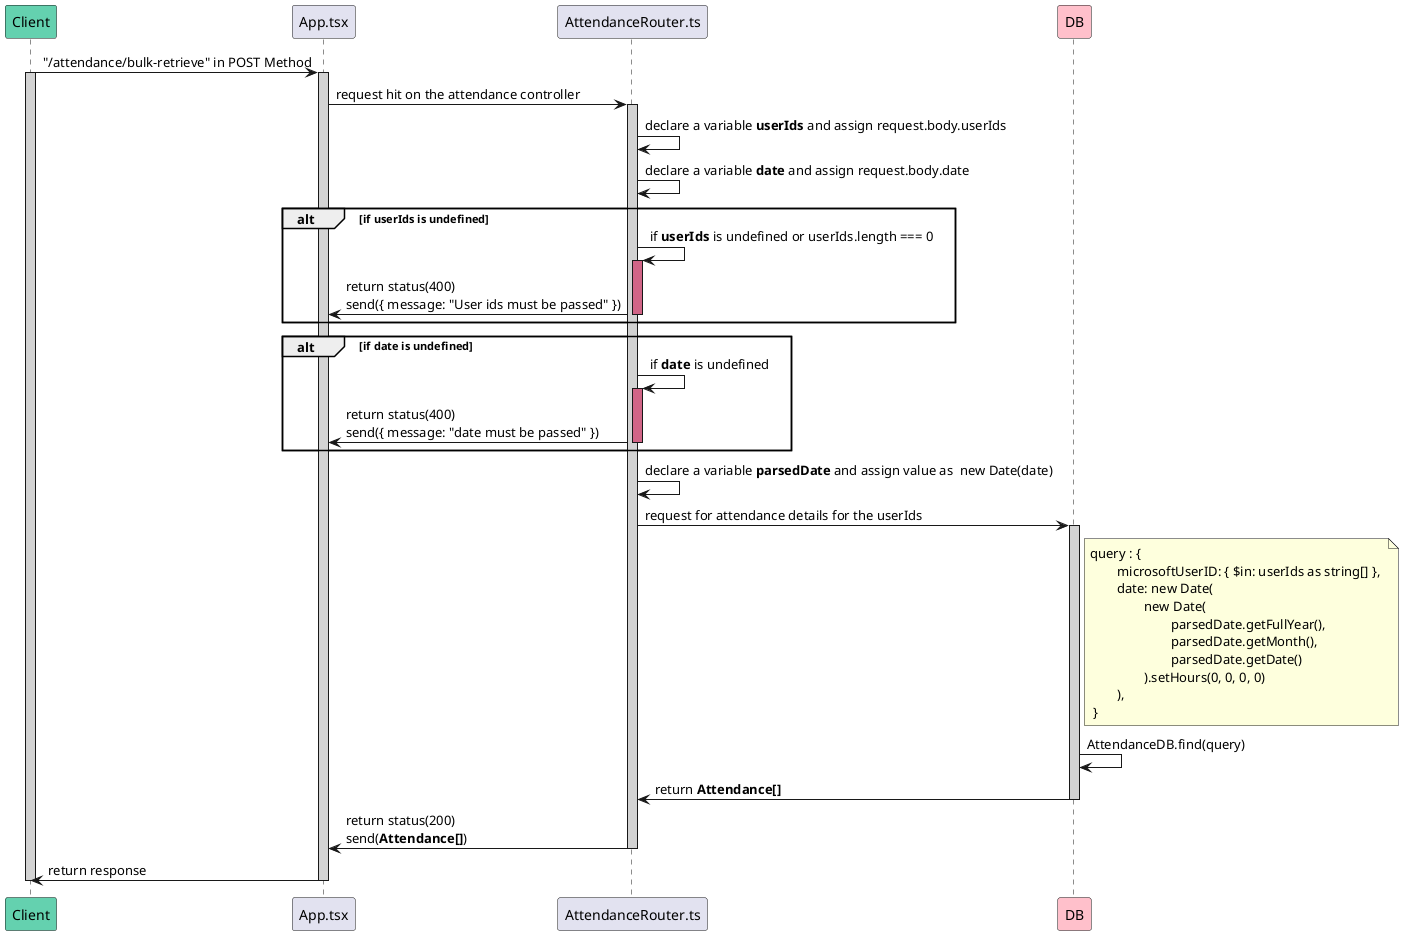 @startuml client-AttendanceRouter.ts

participant Client #64D1AF
participant App.tsx
participant AttendanceRouter.ts
participant DB #FFC0CB

Client -> App.tsx : "/attendance/bulk-retrieve" in POST Method
activate Client #D3D3D3
activate App.tsx #D3D3D3

App.tsx -> AttendanceRouter.ts : request hit on the attendance controller
activate AttendanceRouter.ts #D3D3D3

AttendanceRouter.ts -> AttendanceRouter.ts : declare a variable **userIds** and assign request.body.userIds
AttendanceRouter.ts -> AttendanceRouter.ts : declare a variable **date** and assign request.body.date

alt if userIds is undefined 
    AttendanceRouter.ts -> AttendanceRouter.ts : if **userIds** is undefined or userIds.length === 0
    activate AttendanceRouter.ts #D16587
    AttendanceRouter.ts -> App.tsx : return status(400) \nsend({ message: "User ids must be passed" })
    deactivate AttendanceRouter.ts
end

alt if date is undefined 
    AttendanceRouter.ts -> AttendanceRouter.ts : if **date** is undefined
    activate AttendanceRouter.ts #D16587
    AttendanceRouter.ts -> App.tsx : return status(400) \nsend({ message: "date must be passed" })
    deactivate AttendanceRouter.ts
end

AttendanceRouter.ts -> AttendanceRouter.ts : declare a variable **parsedDate** and assign value as  new Date(date)

AttendanceRouter.ts -> DB : request for attendance details for the userIds
activate DB #D3D3D3

note right of DB : query : { \n\tmicrosoftUserID: { $in: userIds as string[] }, \n\tdate: new Date(\n\t\tnew Date(\n\t\t\tparsedDate.getFullYear(),\n\t\t\tparsedDate.getMonth(), \n\t\t\tparsedDate.getDate()\n\t\t).setHours(0, 0, 0, 0) \n\t),\n }

DB -> DB : AttendanceDB.find(query)

DB -> AttendanceRouter.ts : return **Attendance[]**
deactivate DB

AttendanceRouter.ts -> App.tsx : return status(200) \nsend(**Attendance[]**)

deactivate AttendanceRouter.ts
App.tsx  -> Client: return response

deactivate App.tsx
deactivate Client
@enduml